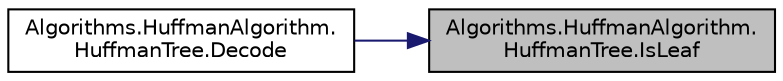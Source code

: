 digraph "Algorithms.HuffmanAlgorithm.HuffmanTree.IsLeaf"
{
 // INTERACTIVE_SVG=YES
 // LATEX_PDF_SIZE
  edge [fontname="Helvetica",fontsize="10",labelfontname="Helvetica",labelfontsize="10"];
  node [fontname="Helvetica",fontsize="10",shape=record];
  rankdir="RL";
  Node1 [label="Algorithms.HuffmanAlgorithm.\lHuffmanTree.IsLeaf",height=0.2,width=0.4,color="black", fillcolor="grey75", style="filled", fontcolor="black",tooltip=" "];
  Node1 -> Node2 [dir="back",color="midnightblue",fontsize="10",style="solid",fontname="Helvetica"];
  Node2 [label="Algorithms.HuffmanAlgorithm.\lHuffmanTree.Decode",height=0.2,width=0.4,color="black", fillcolor="white", style="filled",URL="$d3/d8b/a00059.html#a74247981f60c81c6f1220308a1138bf5",tooltip=" "];
}
